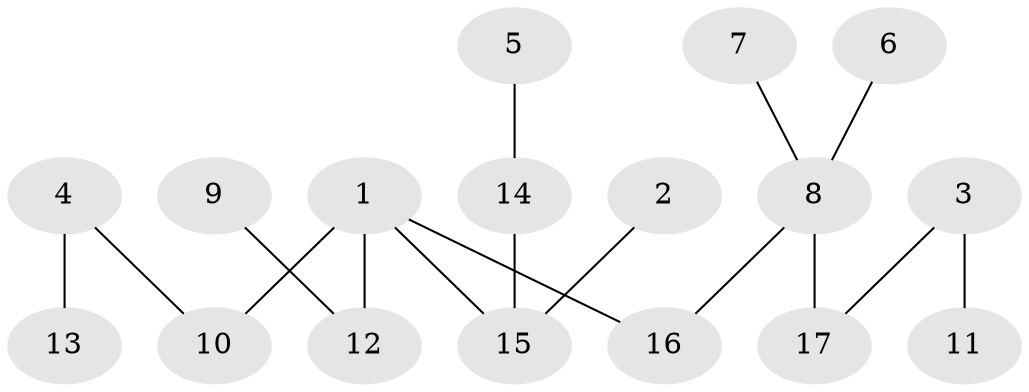 // original degree distribution, {7: 0.01818181818181818, 4: 0.12727272727272726, 3: 0.14545454545454545, 2: 0.18181818181818182, 1: 0.5272727272727272}
// Generated by graph-tools (version 1.1) at 2025/37/03/04/25 23:37:25]
// undirected, 17 vertices, 16 edges
graph export_dot {
  node [color=gray90,style=filled];
  1;
  2;
  3;
  4;
  5;
  6;
  7;
  8;
  9;
  10;
  11;
  12;
  13;
  14;
  15;
  16;
  17;
  1 -- 10 [weight=1.0];
  1 -- 12 [weight=1.0];
  1 -- 15 [weight=1.0];
  1 -- 16 [weight=1.0];
  2 -- 15 [weight=1.0];
  3 -- 11 [weight=1.0];
  3 -- 17 [weight=1.0];
  4 -- 10 [weight=1.0];
  4 -- 13 [weight=1.0];
  5 -- 14 [weight=1.0];
  6 -- 8 [weight=1.0];
  7 -- 8 [weight=1.0];
  8 -- 16 [weight=1.0];
  8 -- 17 [weight=1.0];
  9 -- 12 [weight=1.0];
  14 -- 15 [weight=1.0];
}
